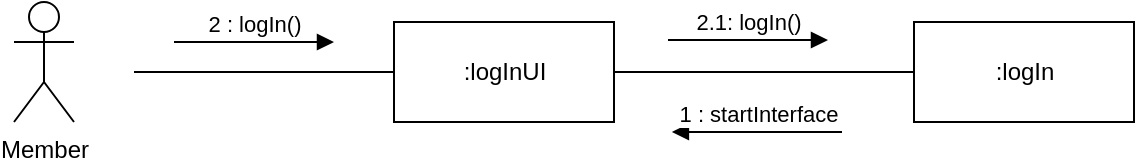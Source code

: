 <mxfile version="20.8.16" type="device"><diagram id="68K25hkQ2-3VuJDq98R_" name="페이지-1"><mxGraphModel dx="714" dy="828" grid="1" gridSize="10" guides="1" tooltips="1" connect="1" arrows="1" fold="1" page="1" pageScale="1" pageWidth="827" pageHeight="1169" math="0" shadow="0"><root><mxCell id="0"/><mxCell id="1" parent="0"/><mxCell id="VSEk7lvHo-epsRUgxry3-1" value="Member" style="shape=umlActor;verticalLabelPosition=bottom;verticalAlign=top;html=1;outlineConnect=0;" parent="1" vertex="1"><mxGeometry x="70" y="280" width="30" height="60" as="geometry"/></mxCell><mxCell id="VSEk7lvHo-epsRUgxry3-2" value=":logInUI" style="html=1;" parent="1" vertex="1"><mxGeometry x="260" y="290" width="110" height="50" as="geometry"/></mxCell><mxCell id="VSEk7lvHo-epsRUgxry3-3" value=":logIn" style="html=1;" parent="1" vertex="1"><mxGeometry x="520" y="290" width="110" height="50" as="geometry"/></mxCell><mxCell id="VSEk7lvHo-epsRUgxry3-5" value="" style="line;strokeWidth=1;fillColor=none;align=left;verticalAlign=middle;spacingTop=-1;spacingLeft=3;spacingRight=3;rotatable=0;labelPosition=right;points=[];portConstraint=eastwest;" parent="1" vertex="1"><mxGeometry x="130" y="311" width="130" height="8" as="geometry"/></mxCell><mxCell id="VSEk7lvHo-epsRUgxry3-6" value="" style="line;strokeWidth=1;fillColor=none;align=left;verticalAlign=middle;spacingTop=-1;spacingLeft=3;spacingRight=3;rotatable=0;labelPosition=right;points=[];portConstraint=eastwest;" parent="1" vertex="1"><mxGeometry x="370" y="311" width="150" height="8" as="geometry"/></mxCell><mxCell id="VSEk7lvHo-epsRUgxry3-9" value="2 : logIn()" style="html=1;verticalAlign=bottom;endArrow=block;rounded=0;" parent="1" edge="1"><mxGeometry width="80" relative="1" as="geometry"><mxPoint x="150" y="300" as="sourcePoint"/><mxPoint x="230" y="300" as="targetPoint"/></mxGeometry></mxCell><mxCell id="VSEk7lvHo-epsRUgxry3-10" value="1 : startInterface" style="html=1;verticalAlign=bottom;endArrow=block;rounded=0;entryX=0.545;entryY=0.2;entryDx=0;entryDy=0;entryPerimeter=0;" parent="1" edge="1"><mxGeometry width="80" relative="1" as="geometry"><mxPoint x="484" y="345" as="sourcePoint"/><mxPoint x="398.95" y="345" as="targetPoint"/></mxGeometry></mxCell><mxCell id="oZ-aW45d0l550eO1zp3B-1" value="2.1: logIn()" style="html=1;verticalAlign=bottom;endArrow=block;rounded=0;" parent="1" edge="1"><mxGeometry width="80" relative="1" as="geometry"><mxPoint x="397" y="299" as="sourcePoint"/><mxPoint x="477" y="299" as="targetPoint"/></mxGeometry></mxCell></root></mxGraphModel></diagram></mxfile>
